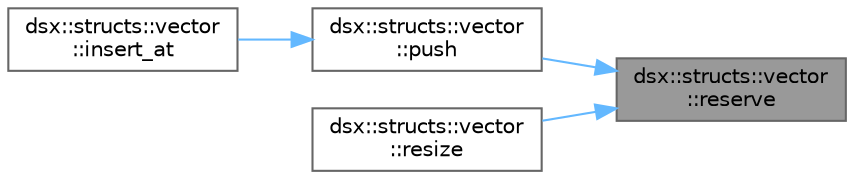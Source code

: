 digraph "dsx::structs::vector::reserve"
{
 // LATEX_PDF_SIZE
  bgcolor="transparent";
  edge [fontname=Helvetica,fontsize=10,labelfontname=Helvetica,labelfontsize=10];
  node [fontname=Helvetica,fontsize=10,shape=box,height=0.2,width=0.4];
  rankdir="RL";
  Node1 [label="dsx::structs::vector\l::reserve",height=0.2,width=0.4,color="gray40", fillcolor="grey60", style="filled", fontcolor="black",tooltip="Reserves memory for a given number of elements in the vector."];
  Node1 -> Node2 [dir="back",color="steelblue1",style="solid"];
  Node2 [label="dsx::structs::vector\l::push",height=0.2,width=0.4,color="grey40", fillcolor="white", style="filled",URL="$classdsx_1_1structs_1_1vector.html#a5e086b46fe16e1d3cddfeb57394a2b4a",tooltip="Adds an element to the end of the vector."];
  Node2 -> Node3 [dir="back",color="steelblue1",style="solid"];
  Node3 [label="dsx::structs::vector\l::insert_at",height=0.2,width=0.4,color="grey40", fillcolor="white", style="filled",URL="$classdsx_1_1structs_1_1vector.html#ae003c0c56d315d6e0446192a5e268183",tooltip="Inserts an element at the specified index."];
  Node1 -> Node4 [dir="back",color="steelblue1",style="solid"];
  Node4 [label="dsx::structs::vector\l::resize",height=0.2,width=0.4,color="grey40", fillcolor="white", style="filled",URL="$classdsx_1_1structs_1_1vector.html#ab7612d091ae431bc5e95b707f2db395f",tooltip="Resizes the vector to the specified size."];
}
